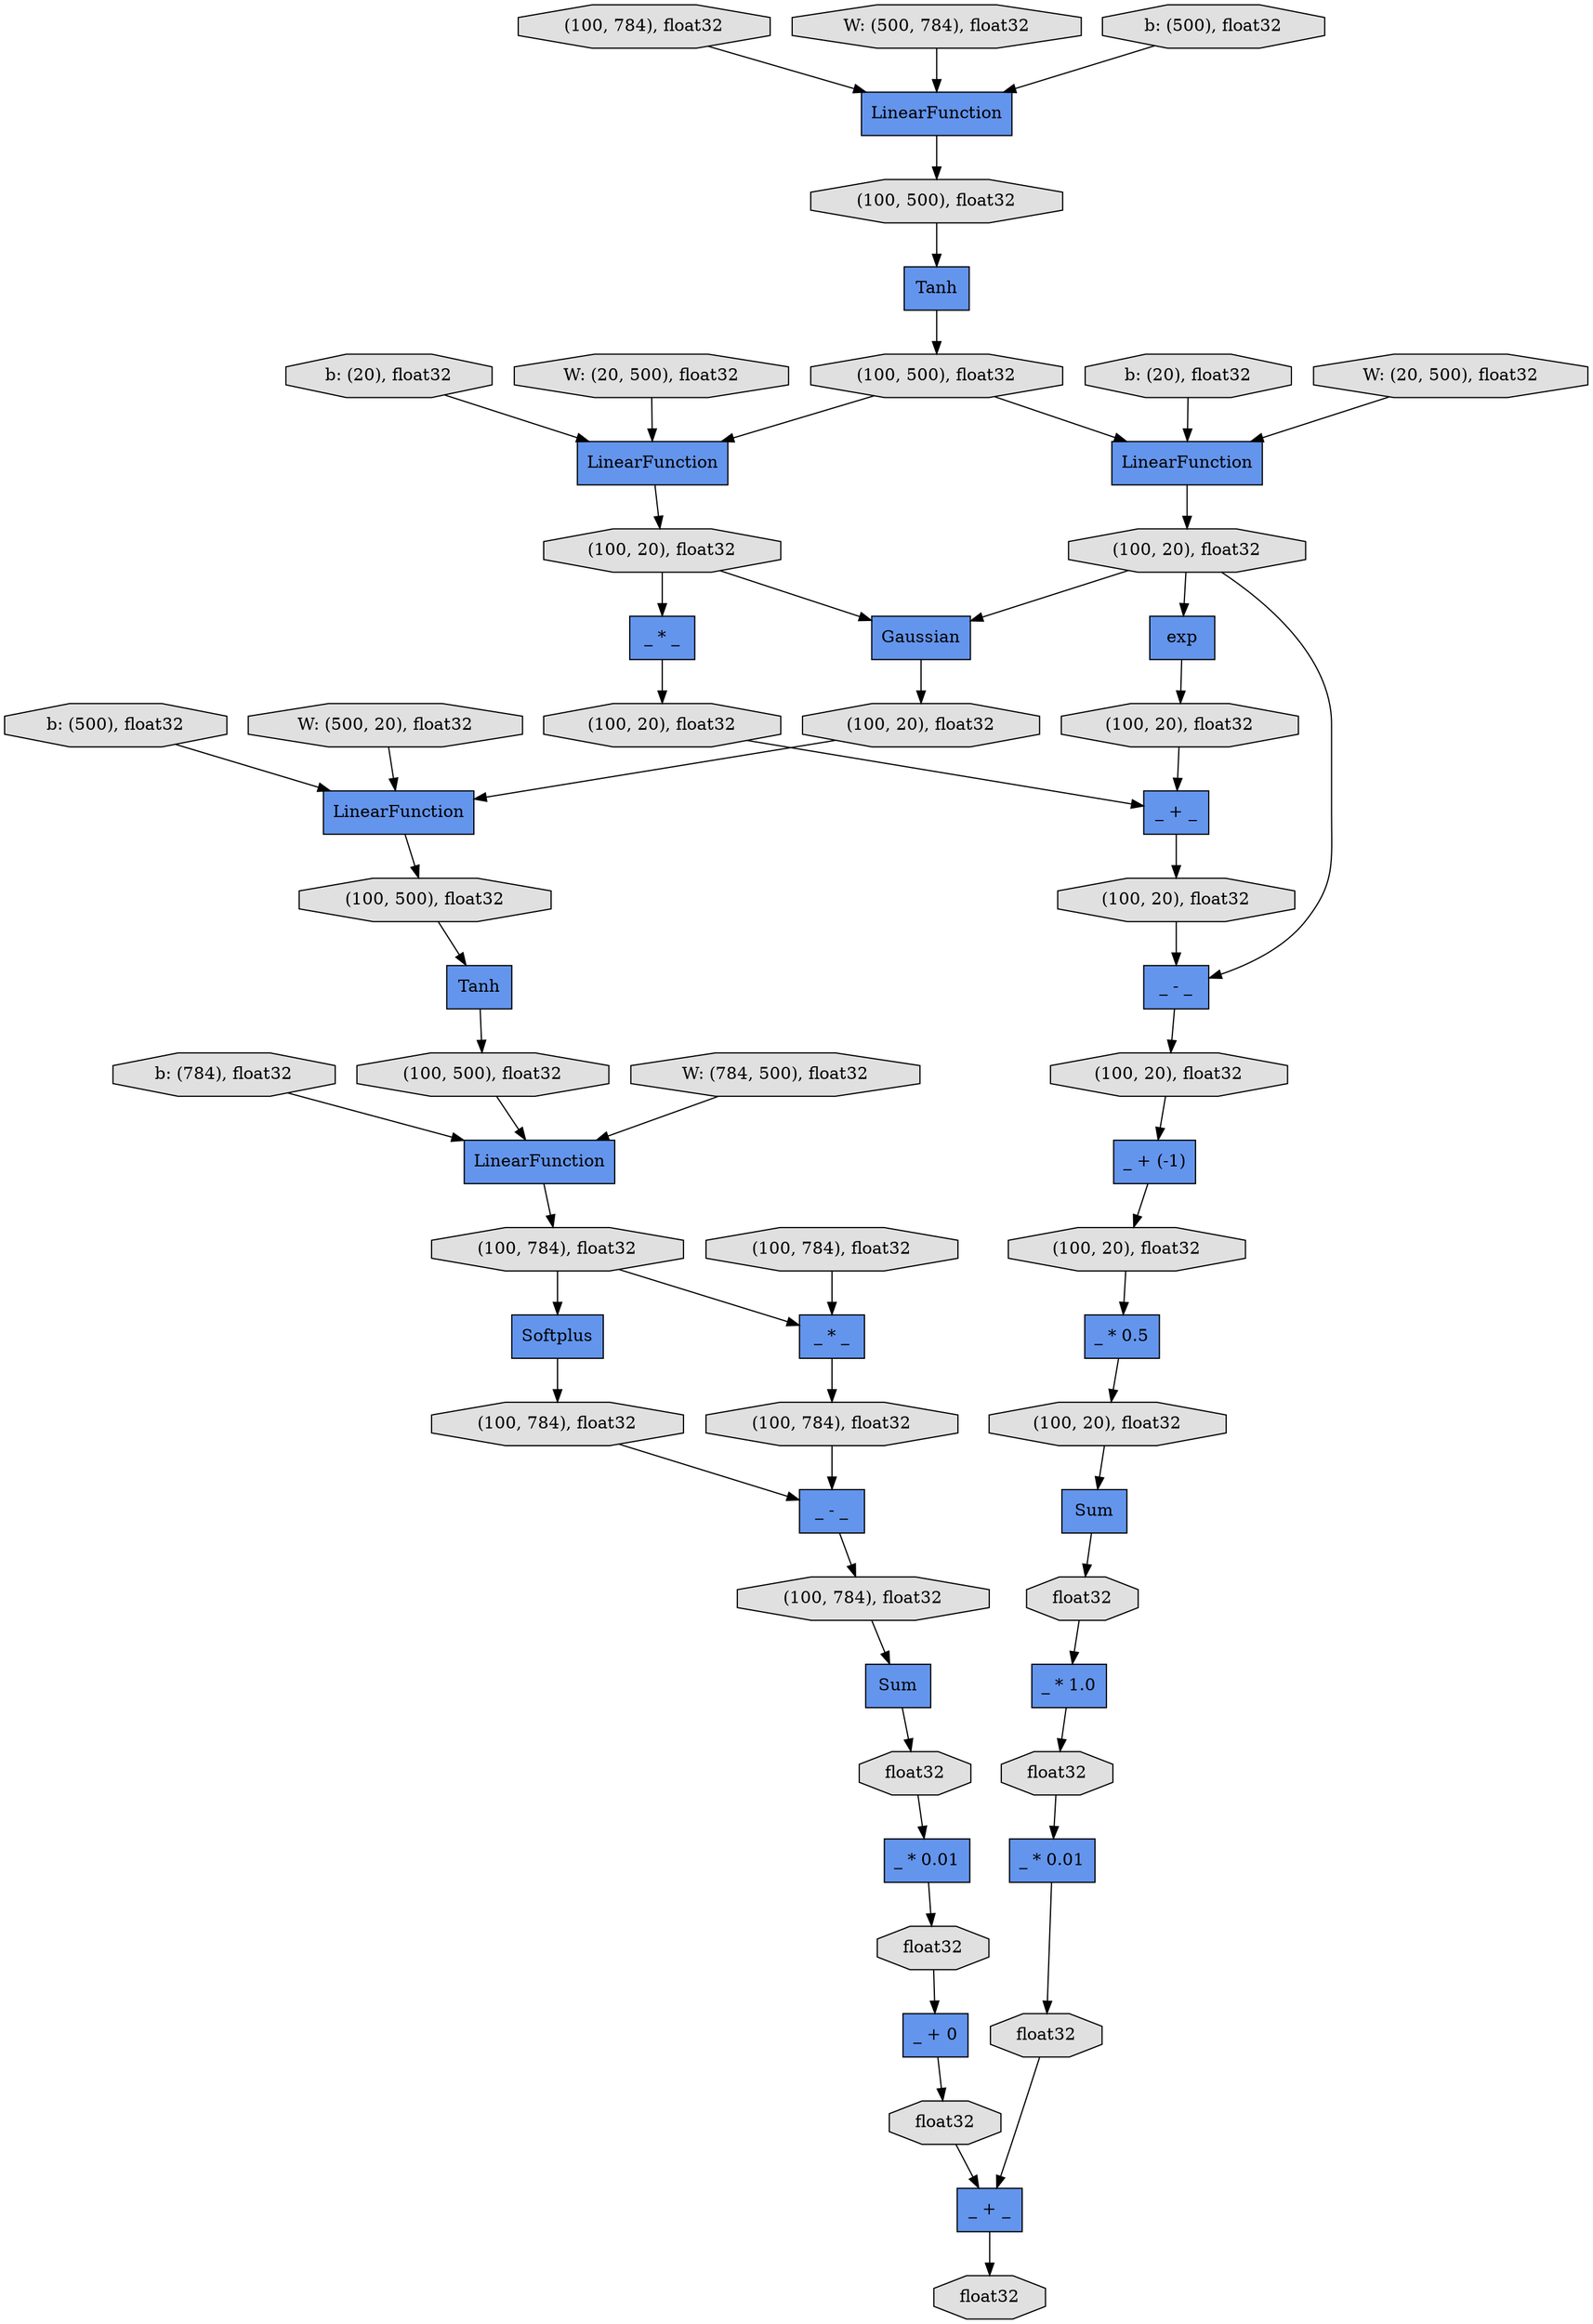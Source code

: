 digraph graphname{rankdir=TB;140508044040232 [label="_ + _",shape="record",fillcolor="#6495ED",style="filled"];140508044038216 [label="Softplus",shape="record",fillcolor="#6495ED",style="filled"];140508045879448 [label="b: (784), float32",shape="octagon",fillcolor="#E0E0E0",style="filled"];140508044040344 [label="(100, 20), float32",shape="octagon",fillcolor="#E0E0E0",style="filled"];140508044038328 [label="(100, 500), float32",shape="octagon",fillcolor="#E0E0E0",style="filled"];140508043827352 [label="LinearFunction",shape="record",fillcolor="#6495ED",style="filled"];140508044040400 [label="_ - _",shape="record",fillcolor="#6495ED",style="filled"];140508043827408 [label="LinearFunction",shape="record",fillcolor="#6495ED",style="filled"];140508044040456 [label="_ + (-1)",shape="record",fillcolor="#6495ED",style="filled"];140508045877544 [label="W: (20, 500), float32",shape="octagon",fillcolor="#E0E0E0",style="filled"];140508045809984 [label="W: (20, 500), float32",shape="octagon",fillcolor="#E0E0E0",style="filled"];140508044038496 [label="_ * 0.01",shape="record",fillcolor="#6495ED",style="filled"];140508044040568 [label="(100, 20), float32",shape="octagon",fillcolor="#E0E0E0",style="filled"];140508044038608 [label="(100, 784), float32",shape="octagon",fillcolor="#E0E0E0",style="filled"];140508044040680 [label="_ * 0.5",shape="record",fillcolor="#6495ED",style="filled"];140508044038664 [label="Sum",shape="record",fillcolor="#6495ED",style="filled"];140508043827744 [label="Tanh",shape="record",fillcolor="#6495ED",style="filled"];140508044040792 [label="(100, 20), float32",shape="octagon",fillcolor="#E0E0E0",style="filled"];140508044038776 [label="(100, 784), float32",shape="octagon",fillcolor="#E0E0E0",style="filled"];140508045877880 [label="b: (20), float32",shape="octagon",fillcolor="#E0E0E0",style="filled"];140508043827856 [label="(100, 784), float32",shape="octagon",fillcolor="#E0E0E0",style="filled"];140508044038832 [label="_ * _",shape="record",fillcolor="#6495ED",style="filled"];140508044040960 [label="Sum",shape="record",fillcolor="#6495ED",style="filled"];140508043827968 [label="LinearFunction",shape="record",fillcolor="#6495ED",style="filled"];140508044038944 [label="_ - _",shape="record",fillcolor="#6495ED",style="filled"];140508101206816 [label="W: (500, 784), float32",shape="octagon",fillcolor="#E0E0E0",style="filled"];140508044039000 [label="(100, 784), float32",shape="octagon",fillcolor="#E0E0E0",style="filled"];140508044041072 [label="(100, 20), float32",shape="octagon",fillcolor="#E0E0E0",style="filled"];140508043828080 [label="(100, 500), float32",shape="octagon",fillcolor="#E0E0E0",style="filled"];140508045810544 [label="b: (500), float32",shape="octagon",fillcolor="#E0E0E0",style="filled"];140508044039112 [label="(100, 784), float32",shape="octagon",fillcolor="#E0E0E0",style="filled"];140508044041184 [label="_ * 1.0",shape="record",fillcolor="#6495ED",style="filled"];140508043828192 [label="Gaussian",shape="record",fillcolor="#6495ED",style="filled"];140508044039168 [label="_ + 0",shape="record",fillcolor="#6495ED",style="filled"];140508045878328 [label="W: (500, 20), float32",shape="octagon",fillcolor="#E0E0E0",style="filled"];140508044041296 [label="(100, 20), float32",shape="octagon",fillcolor="#E0E0E0",style="filled"];140508043828304 [label="(100, 500), float32",shape="octagon",fillcolor="#E0E0E0",style="filled"];140508044041408 [label="_ * 0.01",shape="record",fillcolor="#6495ED",style="filled"];140508044039392 [label="(100, 784), float32",shape="octagon",fillcolor="#E0E0E0",style="filled"];140508044041464 [label="float32",shape="octagon",fillcolor="#E0E0E0",style="filled"];140508044041520 [label="_ + _",shape="record",fillcolor="#6495ED",style="filled"];140508044039504 [label="float32",shape="octagon",fillcolor="#E0E0E0",style="filled"];140508043828584 [label="(100, 20), float32",shape="octagon",fillcolor="#E0E0E0",style="filled"];140508045878664 [label="b: (500), float32",shape="octagon",fillcolor="#E0E0E0",style="filled"];140508044039560 [label="exp",shape="record",fillcolor="#6495ED",style="filled"];140508044041632 [label="float32",shape="octagon",fillcolor="#E0E0E0",style="filled"];140508043828640 [label="LinearFunction",shape="record",fillcolor="#6495ED",style="filled"];140508044039672 [label="float32",shape="octagon",fillcolor="#E0E0E0",style="filled"];140508043828808 [label="(100, 20), float32",shape="octagon",fillcolor="#E0E0E0",style="filled"];140508044041856 [label="float32",shape="octagon",fillcolor="#E0E0E0",style="filled"];140508045809312 [label="b: (20), float32",shape="octagon",fillcolor="#E0E0E0",style="filled"];140508043828920 [label="(100, 20), float32",shape="octagon",fillcolor="#E0E0E0",style="filled"];140508044039896 [label="float32",shape="octagon",fillcolor="#E0E0E0",style="filled"];140508043828976 [label="Tanh",shape="record",fillcolor="#6495ED",style="filled"];140508044042024 [label="float32",shape="octagon",fillcolor="#E0E0E0",style="filled"];140508045879112 [label="W: (784, 500), float32",shape="octagon",fillcolor="#E0E0E0",style="filled"];140508043829088 [label="LinearFunction",shape="record",fillcolor="#6495ED",style="filled"];140508044040064 [label="(100, 20), float32",shape="octagon",fillcolor="#E0E0E0",style="filled"];140508043829200 [label="(100, 500), float32",shape="octagon",fillcolor="#E0E0E0",style="filled"];140508044040176 [label="_ * _",shape="record",fillcolor="#6495ED",style="filled"];140508043827856 -> 140508043827408;140508043827408 -> 140508043828080;140508044038664 -> 140508044039504;140508044041296 -> 140508044040960;140508044040792 -> 140508044040456;140508043828304 -> 140508043827968;140508043828640 -> 140508043829200;140508044038832 -> 140508044039112;140508044040400 -> 140508044040792;140508044038776 -> 140508044038944;140508044038328 -> 140508043829088;140508043828808 -> 140508044040400;140508043828976 -> 140508044038328;140508045878664 -> 140508043828640;140508043827968 -> 140508043828584;140508044040960 -> 140508044041464;140508044038608 -> 140508044038216;140508043829200 -> 140508043828976;140508045810544 -> 140508043827408;140508044041408 -> 140508044041856;140508045809984 -> 140508043827968;140508044039504 -> 140508044038496;140508045809312 -> 140508043827968;140508044040456 -> 140508044041072;140508044038608 -> 140508044038832;140508044040232 -> 140508044040568;140508043828080 -> 140508043827744;140508044041856 -> 140508044041520;140508044039560 -> 140508044040064;140508044039392 -> 140508044038664;140508043829088 -> 140508044038608;140508044040064 -> 140508044040232;140508045877544 -> 140508043827352;140508044039672 -> 140508044039168;140508044041632 -> 140508044041408;140508043828584 -> 140508044040176;140508044039112 -> 140508044038944;140508044041520 -> 140508044042024;140508044041072 -> 140508044040680;140508043828304 -> 140508043827352;140508045879112 -> 140508043829088;140508044041464 -> 140508044041184;140508044038944 -> 140508044039392;140508044039168 -> 140508044039896;140508044039000 -> 140508044038832;140508043828808 -> 140508044039560;140508045878328 -> 140508043828640;140508044038496 -> 140508044039672;140508043828584 -> 140508043828192;140508044038216 -> 140508044038776;140508044041184 -> 140508044041632;140508101206816 -> 140508043827408;140508044040176 -> 140508044040344;140508044040344 -> 140508044040232;140508045879448 -> 140508043829088;140508043828192 -> 140508043828920;140508043828920 -> 140508043828640;140508044040680 -> 140508044041296;140508044039896 -> 140508044041520;140508043827352 -> 140508043828808;140508043827744 -> 140508043828304;140508044040568 -> 140508044040400;140508043828808 -> 140508043828192;140508045877880 -> 140508043827352;}